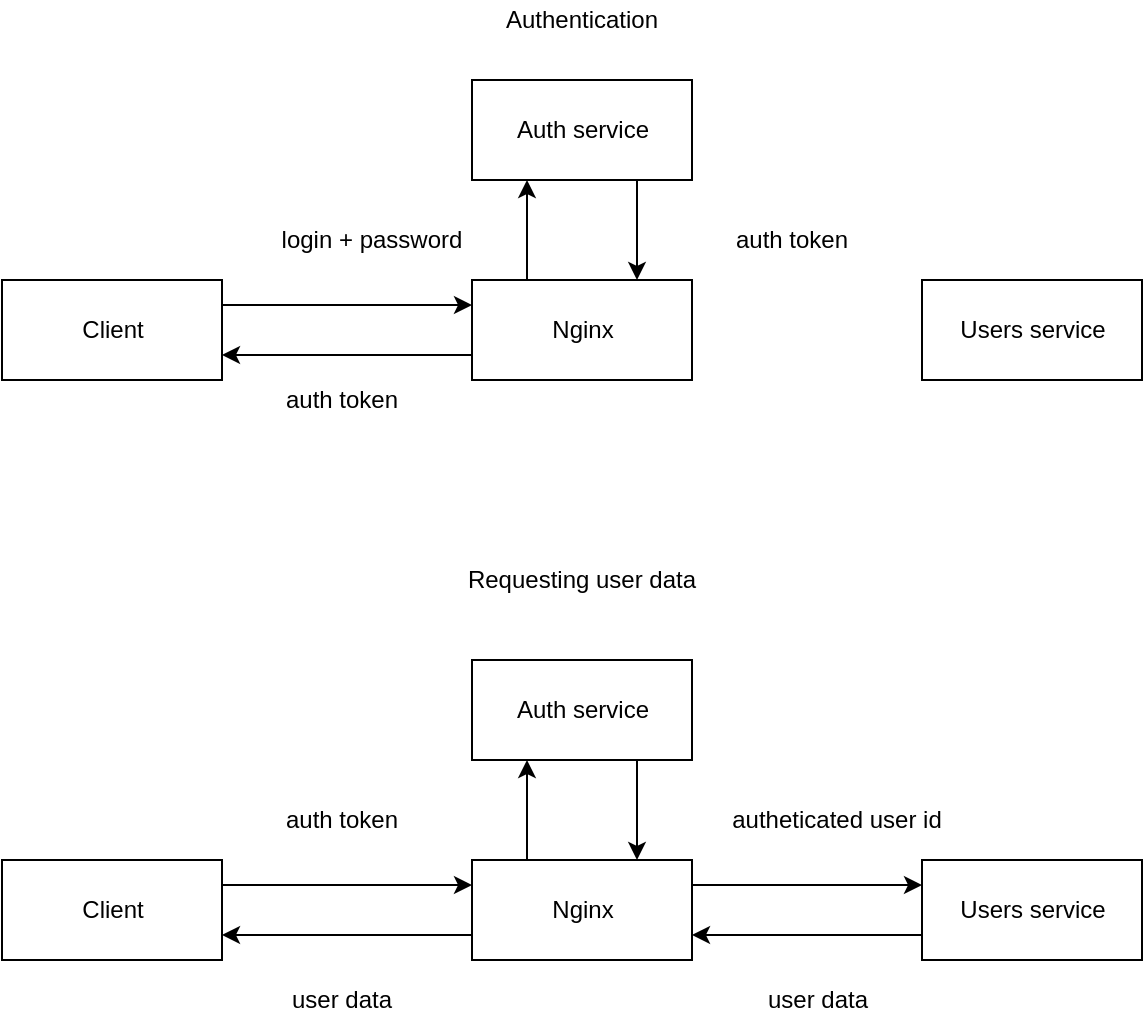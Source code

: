 <mxfile version="13.4.2" type="device"><diagram id="GSjg2iqRQ6qWPEOVRT0B" name="Page-1"><mxGraphModel dx="1422" dy="768" grid="1" gridSize="10" guides="1" tooltips="1" connect="1" arrows="1" fold="1" page="1" pageScale="1" pageWidth="850" pageHeight="1100" math="0" shadow="0"><root><mxCell id="0"/><mxCell id="1" parent="0"/><mxCell id="fUuBP-_7BT3Z8JBPYQyv-9" style="edgeStyle=orthogonalEdgeStyle;rounded=0;orthogonalLoop=1;jettySize=auto;html=1;exitX=0.75;exitY=1;exitDx=0;exitDy=0;entryX=0.75;entryY=0;entryDx=0;entryDy=0;" edge="1" parent="1" source="fUuBP-_7BT3Z8JBPYQyv-2" target="fUuBP-_7BT3Z8JBPYQyv-4"><mxGeometry relative="1" as="geometry"/></mxCell><mxCell id="fUuBP-_7BT3Z8JBPYQyv-2" value="&lt;div&gt;Auth service&lt;/div&gt;" style="html=1;" vertex="1" parent="1"><mxGeometry x="325" y="50" width="110" height="50" as="geometry"/></mxCell><mxCell id="fUuBP-_7BT3Z8JBPYQyv-8" style="edgeStyle=orthogonalEdgeStyle;rounded=0;orthogonalLoop=1;jettySize=auto;html=1;exitX=0.25;exitY=0;exitDx=0;exitDy=0;entryX=0.25;entryY=1;entryDx=0;entryDy=0;" edge="1" parent="1" source="fUuBP-_7BT3Z8JBPYQyv-4" target="fUuBP-_7BT3Z8JBPYQyv-2"><mxGeometry relative="1" as="geometry"/></mxCell><mxCell id="fUuBP-_7BT3Z8JBPYQyv-10" style="edgeStyle=orthogonalEdgeStyle;rounded=0;orthogonalLoop=1;jettySize=auto;html=1;exitX=0;exitY=0.75;exitDx=0;exitDy=0;entryX=1;entryY=0.75;entryDx=0;entryDy=0;" edge="1" parent="1" source="fUuBP-_7BT3Z8JBPYQyv-4" target="fUuBP-_7BT3Z8JBPYQyv-6"><mxGeometry relative="1" as="geometry"/></mxCell><mxCell id="fUuBP-_7BT3Z8JBPYQyv-4" value="&lt;div&gt;Nginx&lt;/div&gt;" style="html=1;" vertex="1" parent="1"><mxGeometry x="325" y="150" width="110" height="50" as="geometry"/></mxCell><mxCell id="fUuBP-_7BT3Z8JBPYQyv-5" value="Users service" style="html=1;" vertex="1" parent="1"><mxGeometry x="550" y="150" width="110" height="50" as="geometry"/></mxCell><mxCell id="fUuBP-_7BT3Z8JBPYQyv-7" style="edgeStyle=orthogonalEdgeStyle;rounded=0;orthogonalLoop=1;jettySize=auto;html=1;exitX=1;exitY=0.25;exitDx=0;exitDy=0;entryX=0;entryY=0.25;entryDx=0;entryDy=0;" edge="1" parent="1" source="fUuBP-_7BT3Z8JBPYQyv-6" target="fUuBP-_7BT3Z8JBPYQyv-4"><mxGeometry relative="1" as="geometry"/></mxCell><mxCell id="fUuBP-_7BT3Z8JBPYQyv-6" value="Client" style="html=1;" vertex="1" parent="1"><mxGeometry x="90" y="150" width="110" height="50" as="geometry"/></mxCell><mxCell id="fUuBP-_7BT3Z8JBPYQyv-11" value="login + password" style="text;html=1;strokeColor=none;fillColor=none;align=center;verticalAlign=middle;whiteSpace=wrap;rounded=0;" vertex="1" parent="1"><mxGeometry x="225" y="120" width="100" height="20" as="geometry"/></mxCell><mxCell id="fUuBP-_7BT3Z8JBPYQyv-12" value="auth token" style="text;html=1;strokeColor=none;fillColor=none;align=center;verticalAlign=middle;whiteSpace=wrap;rounded=0;" vertex="1" parent="1"><mxGeometry x="435" y="120" width="100" height="20" as="geometry"/></mxCell><mxCell id="fUuBP-_7BT3Z8JBPYQyv-13" value="auth token" style="text;html=1;strokeColor=none;fillColor=none;align=center;verticalAlign=middle;whiteSpace=wrap;rounded=0;" vertex="1" parent="1"><mxGeometry x="210" y="200" width="100" height="20" as="geometry"/></mxCell><mxCell id="fUuBP-_7BT3Z8JBPYQyv-14" value="Authentication" style="text;html=1;strokeColor=none;fillColor=none;align=center;verticalAlign=middle;whiteSpace=wrap;rounded=0;" vertex="1" parent="1"><mxGeometry x="360" y="10" width="40" height="20" as="geometry"/></mxCell><mxCell id="fUuBP-_7BT3Z8JBPYQyv-15" value="Requesting user data" style="text;html=1;strokeColor=none;fillColor=none;align=center;verticalAlign=middle;whiteSpace=wrap;rounded=0;" vertex="1" parent="1"><mxGeometry x="310" y="290" width="140" height="20" as="geometry"/></mxCell><mxCell id="fUuBP-_7BT3Z8JBPYQyv-26" style="edgeStyle=orthogonalEdgeStyle;rounded=0;orthogonalLoop=1;jettySize=auto;html=1;exitX=0.75;exitY=1;exitDx=0;exitDy=0;entryX=0.75;entryY=0;entryDx=0;entryDy=0;" edge="1" parent="1" source="fUuBP-_7BT3Z8JBPYQyv-27" target="fUuBP-_7BT3Z8JBPYQyv-30"><mxGeometry relative="1" as="geometry"/></mxCell><mxCell id="fUuBP-_7BT3Z8JBPYQyv-27" value="&lt;div&gt;Auth service&lt;/div&gt;" style="html=1;" vertex="1" parent="1"><mxGeometry x="325" y="340" width="110" height="50" as="geometry"/></mxCell><mxCell id="fUuBP-_7BT3Z8JBPYQyv-28" style="edgeStyle=orthogonalEdgeStyle;rounded=0;orthogonalLoop=1;jettySize=auto;html=1;exitX=0.25;exitY=0;exitDx=0;exitDy=0;entryX=0.25;entryY=1;entryDx=0;entryDy=0;" edge="1" parent="1" source="fUuBP-_7BT3Z8JBPYQyv-30" target="fUuBP-_7BT3Z8JBPYQyv-27"><mxGeometry relative="1" as="geometry"/></mxCell><mxCell id="fUuBP-_7BT3Z8JBPYQyv-29" style="edgeStyle=orthogonalEdgeStyle;rounded=0;orthogonalLoop=1;jettySize=auto;html=1;exitX=0;exitY=0.75;exitDx=0;exitDy=0;entryX=1;entryY=0.75;entryDx=0;entryDy=0;" edge="1" parent="1" source="fUuBP-_7BT3Z8JBPYQyv-30" target="fUuBP-_7BT3Z8JBPYQyv-33"><mxGeometry relative="1" as="geometry"/></mxCell><mxCell id="fUuBP-_7BT3Z8JBPYQyv-37" style="edgeStyle=orthogonalEdgeStyle;rounded=0;orthogonalLoop=1;jettySize=auto;html=1;exitX=1;exitY=0.25;exitDx=0;exitDy=0;entryX=0;entryY=0.25;entryDx=0;entryDy=0;" edge="1" parent="1" source="fUuBP-_7BT3Z8JBPYQyv-30" target="fUuBP-_7BT3Z8JBPYQyv-31"><mxGeometry relative="1" as="geometry"/></mxCell><mxCell id="fUuBP-_7BT3Z8JBPYQyv-30" value="&lt;div&gt;Nginx&lt;/div&gt;" style="html=1;" vertex="1" parent="1"><mxGeometry x="325" y="440" width="110" height="50" as="geometry"/></mxCell><mxCell id="fUuBP-_7BT3Z8JBPYQyv-38" style="edgeStyle=orthogonalEdgeStyle;rounded=0;orthogonalLoop=1;jettySize=auto;html=1;exitX=0;exitY=0.75;exitDx=0;exitDy=0;entryX=1;entryY=0.75;entryDx=0;entryDy=0;" edge="1" parent="1" source="fUuBP-_7BT3Z8JBPYQyv-31" target="fUuBP-_7BT3Z8JBPYQyv-30"><mxGeometry relative="1" as="geometry"/></mxCell><mxCell id="fUuBP-_7BT3Z8JBPYQyv-31" value="Users service" style="html=1;" vertex="1" parent="1"><mxGeometry x="550" y="440" width="110" height="50" as="geometry"/></mxCell><mxCell id="fUuBP-_7BT3Z8JBPYQyv-32" style="edgeStyle=orthogonalEdgeStyle;rounded=0;orthogonalLoop=1;jettySize=auto;html=1;exitX=1;exitY=0.25;exitDx=0;exitDy=0;entryX=0;entryY=0.25;entryDx=0;entryDy=0;" edge="1" parent="1" source="fUuBP-_7BT3Z8JBPYQyv-33" target="fUuBP-_7BT3Z8JBPYQyv-30"><mxGeometry relative="1" as="geometry"/></mxCell><mxCell id="fUuBP-_7BT3Z8JBPYQyv-33" value="Client" style="html=1;" vertex="1" parent="1"><mxGeometry x="90" y="440" width="110" height="50" as="geometry"/></mxCell><mxCell id="fUuBP-_7BT3Z8JBPYQyv-35" value="autheticated user id" style="text;html=1;strokeColor=none;fillColor=none;align=center;verticalAlign=middle;whiteSpace=wrap;rounded=0;" vertex="1" parent="1"><mxGeometry x="435" y="410" width="145" height="20" as="geometry"/></mxCell><mxCell id="fUuBP-_7BT3Z8JBPYQyv-36" value="auth token" style="text;html=1;strokeColor=none;fillColor=none;align=center;verticalAlign=middle;whiteSpace=wrap;rounded=0;" vertex="1" parent="1"><mxGeometry x="210" y="410" width="100" height="20" as="geometry"/></mxCell><mxCell id="fUuBP-_7BT3Z8JBPYQyv-39" value="user data" style="text;html=1;strokeColor=none;fillColor=none;align=center;verticalAlign=middle;whiteSpace=wrap;rounded=0;" vertex="1" parent="1"><mxGeometry x="466.5" y="500" width="62" height="20" as="geometry"/></mxCell><mxCell id="fUuBP-_7BT3Z8JBPYQyv-40" value="user data" style="text;html=1;strokeColor=none;fillColor=none;align=center;verticalAlign=middle;whiteSpace=wrap;rounded=0;" vertex="1" parent="1"><mxGeometry x="229" y="500" width="62" height="20" as="geometry"/></mxCell></root></mxGraphModel></diagram></mxfile>